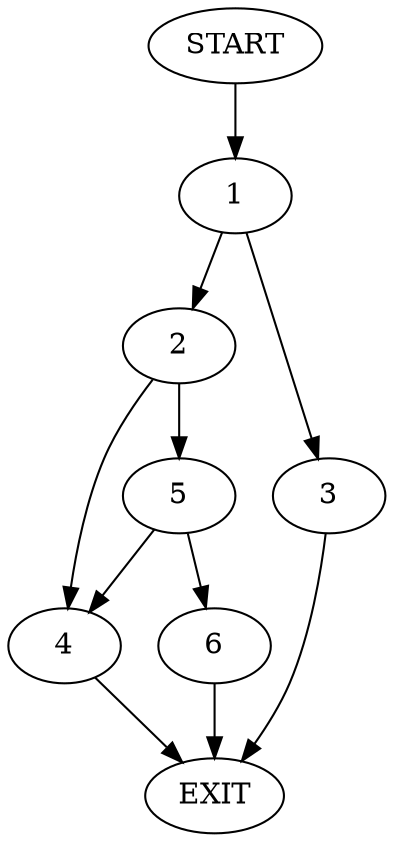 digraph {
0 [label="START"]
7 [label="EXIT"]
0 -> 1
1 -> 2
1 -> 3
2 -> 4
2 -> 5
3 -> 7
5 -> 6
5 -> 4
4 -> 7
6 -> 7
}
